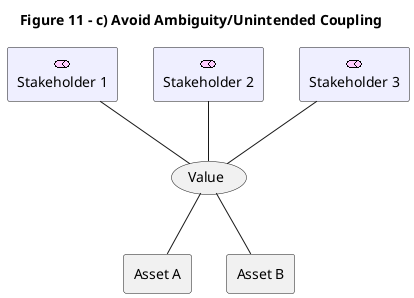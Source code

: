 @startuml
title Figure 11 - c) Avoid Ambiguity/Unintended Coupling

archimate #Motivation "Stakeholder 1" as st1 <<stakeholder-filled>>
archimate #Motivation "Stakeholder 2" as st2 <<stakeholder-filled>>
archimate #Motivation "Stakeholder 3" as st3 <<stakeholder-filled>>
(Value)
rectangle "Asset A" as AA
rectangle "Asset B" as AB

st1 -- Value
st2 -- Value
st3 -- Value
Value -- AA
Value -- AB

@enduml